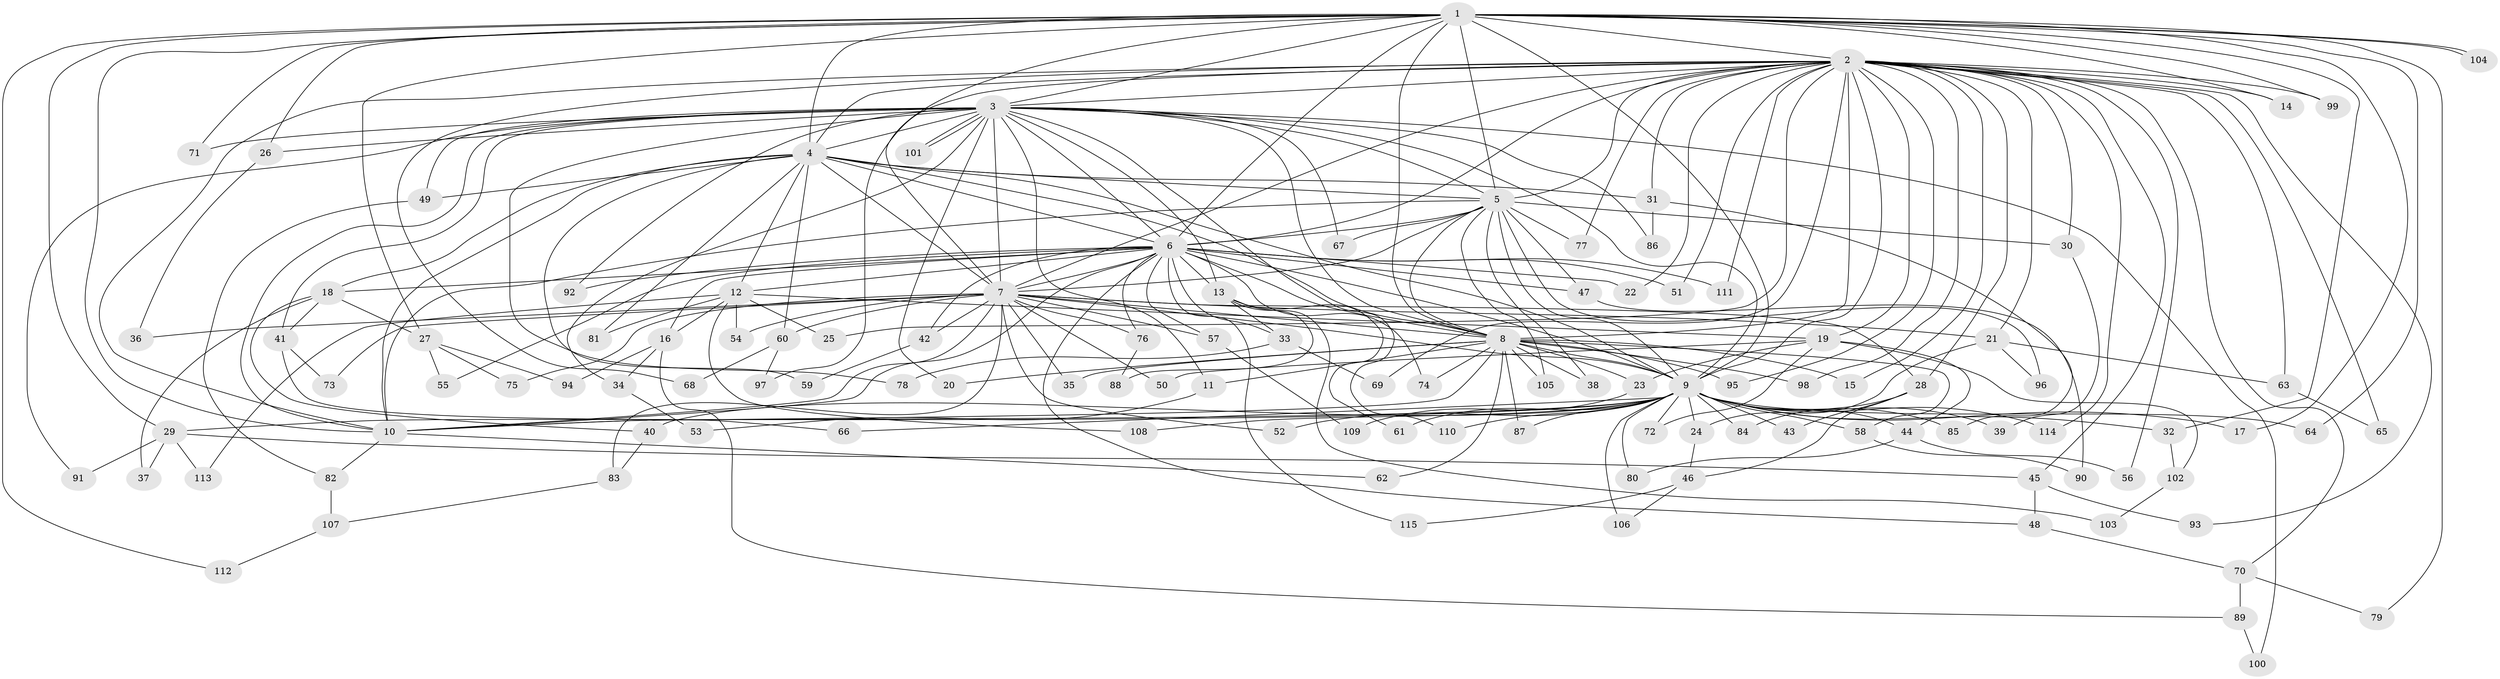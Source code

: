 // Generated by graph-tools (version 1.1) at 2025/49/03/09/25 03:49:32]
// undirected, 115 vertices, 255 edges
graph export_dot {
graph [start="1"]
  node [color=gray90,style=filled];
  1;
  2;
  3;
  4;
  5;
  6;
  7;
  8;
  9;
  10;
  11;
  12;
  13;
  14;
  15;
  16;
  17;
  18;
  19;
  20;
  21;
  22;
  23;
  24;
  25;
  26;
  27;
  28;
  29;
  30;
  31;
  32;
  33;
  34;
  35;
  36;
  37;
  38;
  39;
  40;
  41;
  42;
  43;
  44;
  45;
  46;
  47;
  48;
  49;
  50;
  51;
  52;
  53;
  54;
  55;
  56;
  57;
  58;
  59;
  60;
  61;
  62;
  63;
  64;
  65;
  66;
  67;
  68;
  69;
  70;
  71;
  72;
  73;
  74;
  75;
  76;
  77;
  78;
  79;
  80;
  81;
  82;
  83;
  84;
  85;
  86;
  87;
  88;
  89;
  90;
  91;
  92;
  93;
  94;
  95;
  96;
  97;
  98;
  99;
  100;
  101;
  102;
  103;
  104;
  105;
  106;
  107;
  108;
  109;
  110;
  111;
  112;
  113;
  114;
  115;
  1 -- 2;
  1 -- 3;
  1 -- 4;
  1 -- 5;
  1 -- 6;
  1 -- 7;
  1 -- 8;
  1 -- 9;
  1 -- 10;
  1 -- 14;
  1 -- 17;
  1 -- 26;
  1 -- 27;
  1 -- 29;
  1 -- 32;
  1 -- 64;
  1 -- 71;
  1 -- 79;
  1 -- 99;
  1 -- 104;
  1 -- 104;
  1 -- 112;
  2 -- 3;
  2 -- 4;
  2 -- 5;
  2 -- 6;
  2 -- 7;
  2 -- 8;
  2 -- 9;
  2 -- 10;
  2 -- 14;
  2 -- 15;
  2 -- 19;
  2 -- 21;
  2 -- 22;
  2 -- 25;
  2 -- 28;
  2 -- 30;
  2 -- 31;
  2 -- 45;
  2 -- 51;
  2 -- 56;
  2 -- 63;
  2 -- 65;
  2 -- 68;
  2 -- 69;
  2 -- 70;
  2 -- 77;
  2 -- 93;
  2 -- 95;
  2 -- 97;
  2 -- 98;
  2 -- 99;
  2 -- 111;
  2 -- 114;
  3 -- 4;
  3 -- 5;
  3 -- 6;
  3 -- 7;
  3 -- 8;
  3 -- 9;
  3 -- 10;
  3 -- 11;
  3 -- 13;
  3 -- 20;
  3 -- 26;
  3 -- 34;
  3 -- 41;
  3 -- 49;
  3 -- 67;
  3 -- 71;
  3 -- 78;
  3 -- 86;
  3 -- 91;
  3 -- 92;
  3 -- 100;
  3 -- 101;
  3 -- 101;
  3 -- 110;
  4 -- 5;
  4 -- 6;
  4 -- 7;
  4 -- 8;
  4 -- 9;
  4 -- 10;
  4 -- 12;
  4 -- 18;
  4 -- 31;
  4 -- 49;
  4 -- 59;
  4 -- 60;
  4 -- 81;
  5 -- 6;
  5 -- 7;
  5 -- 8;
  5 -- 9;
  5 -- 10;
  5 -- 30;
  5 -- 38;
  5 -- 47;
  5 -- 67;
  5 -- 77;
  5 -- 96;
  5 -- 105;
  6 -- 7;
  6 -- 8;
  6 -- 9;
  6 -- 10;
  6 -- 12;
  6 -- 13;
  6 -- 16;
  6 -- 18;
  6 -- 22;
  6 -- 33;
  6 -- 42;
  6 -- 47;
  6 -- 48;
  6 -- 51;
  6 -- 55;
  6 -- 57;
  6 -- 74;
  6 -- 76;
  6 -- 92;
  6 -- 111;
  6 -- 115;
  7 -- 8;
  7 -- 9;
  7 -- 10;
  7 -- 21;
  7 -- 28;
  7 -- 35;
  7 -- 36;
  7 -- 42;
  7 -- 50;
  7 -- 52;
  7 -- 54;
  7 -- 57;
  7 -- 60;
  7 -- 73;
  7 -- 75;
  7 -- 76;
  7 -- 83;
  8 -- 9;
  8 -- 10;
  8 -- 11;
  8 -- 15;
  8 -- 20;
  8 -- 23;
  8 -- 35;
  8 -- 38;
  8 -- 58;
  8 -- 62;
  8 -- 74;
  8 -- 87;
  8 -- 95;
  8 -- 98;
  8 -- 105;
  9 -- 10;
  9 -- 17;
  9 -- 24;
  9 -- 29;
  9 -- 32;
  9 -- 39;
  9 -- 40;
  9 -- 43;
  9 -- 44;
  9 -- 52;
  9 -- 58;
  9 -- 61;
  9 -- 64;
  9 -- 66;
  9 -- 72;
  9 -- 80;
  9 -- 84;
  9 -- 85;
  9 -- 87;
  9 -- 106;
  9 -- 108;
  9 -- 110;
  9 -- 114;
  10 -- 62;
  10 -- 82;
  11 -- 53;
  12 -- 16;
  12 -- 19;
  12 -- 25;
  12 -- 54;
  12 -- 81;
  12 -- 108;
  12 -- 113;
  13 -- 33;
  13 -- 61;
  13 -- 88;
  13 -- 103;
  16 -- 34;
  16 -- 89;
  16 -- 94;
  18 -- 27;
  18 -- 37;
  18 -- 40;
  18 -- 41;
  19 -- 23;
  19 -- 44;
  19 -- 50;
  19 -- 72;
  19 -- 102;
  21 -- 24;
  21 -- 63;
  21 -- 96;
  23 -- 109;
  24 -- 46;
  26 -- 36;
  27 -- 55;
  27 -- 75;
  27 -- 94;
  28 -- 43;
  28 -- 46;
  28 -- 84;
  29 -- 37;
  29 -- 45;
  29 -- 91;
  29 -- 113;
  30 -- 39;
  31 -- 85;
  31 -- 86;
  32 -- 102;
  33 -- 69;
  33 -- 78;
  34 -- 53;
  40 -- 83;
  41 -- 66;
  41 -- 73;
  42 -- 59;
  44 -- 56;
  44 -- 80;
  45 -- 48;
  45 -- 93;
  46 -- 106;
  46 -- 115;
  47 -- 90;
  48 -- 70;
  49 -- 82;
  57 -- 109;
  58 -- 90;
  60 -- 68;
  60 -- 97;
  63 -- 65;
  70 -- 79;
  70 -- 89;
  76 -- 88;
  82 -- 107;
  83 -- 107;
  89 -- 100;
  102 -- 103;
  107 -- 112;
}
